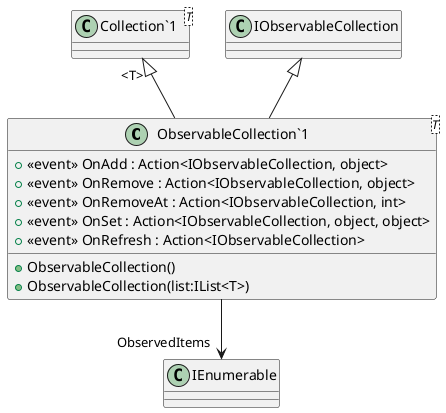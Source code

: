 @startuml
class "ObservableCollection`1"<T> {
    +  <<event>> OnAdd : Action<IObservableCollection, object> 
    +  <<event>> OnRemove : Action<IObservableCollection, object> 
    +  <<event>> OnRemoveAt : Action<IObservableCollection, int> 
    +  <<event>> OnSet : Action<IObservableCollection, object, object> 
    +  <<event>> OnRefresh : Action<IObservableCollection> 
    + ObservableCollection()
    + ObservableCollection(list:IList<T>)
}
class "Collection`1"<T> {
}
"Collection`1" "<T>" <|-- "ObservableCollection`1"
IObservableCollection <|-- "ObservableCollection`1"
"ObservableCollection`1" --> "ObservedItems" IEnumerable
@enduml
